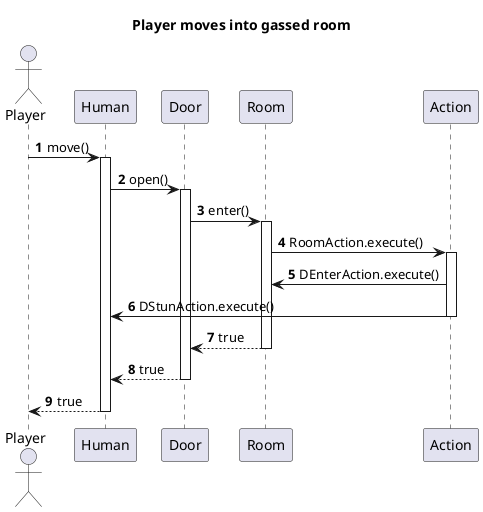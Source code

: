 @startuml
'https://plantuml.com/sequence-diagram

title Player moves into gassed room
autonumber

actor Player as p
participant Human as H
participant Door as D
participant Room as R
participant Action as A

p->H: move()
activate H

H->D: open()
activate D

D->R: enter()
activate R

R->A: RoomAction.execute()
activate A

A->R: DEnterAction.execute()
A->H: DStunAction.execute()
deactivate A

return true
return true
return true

@enduml
